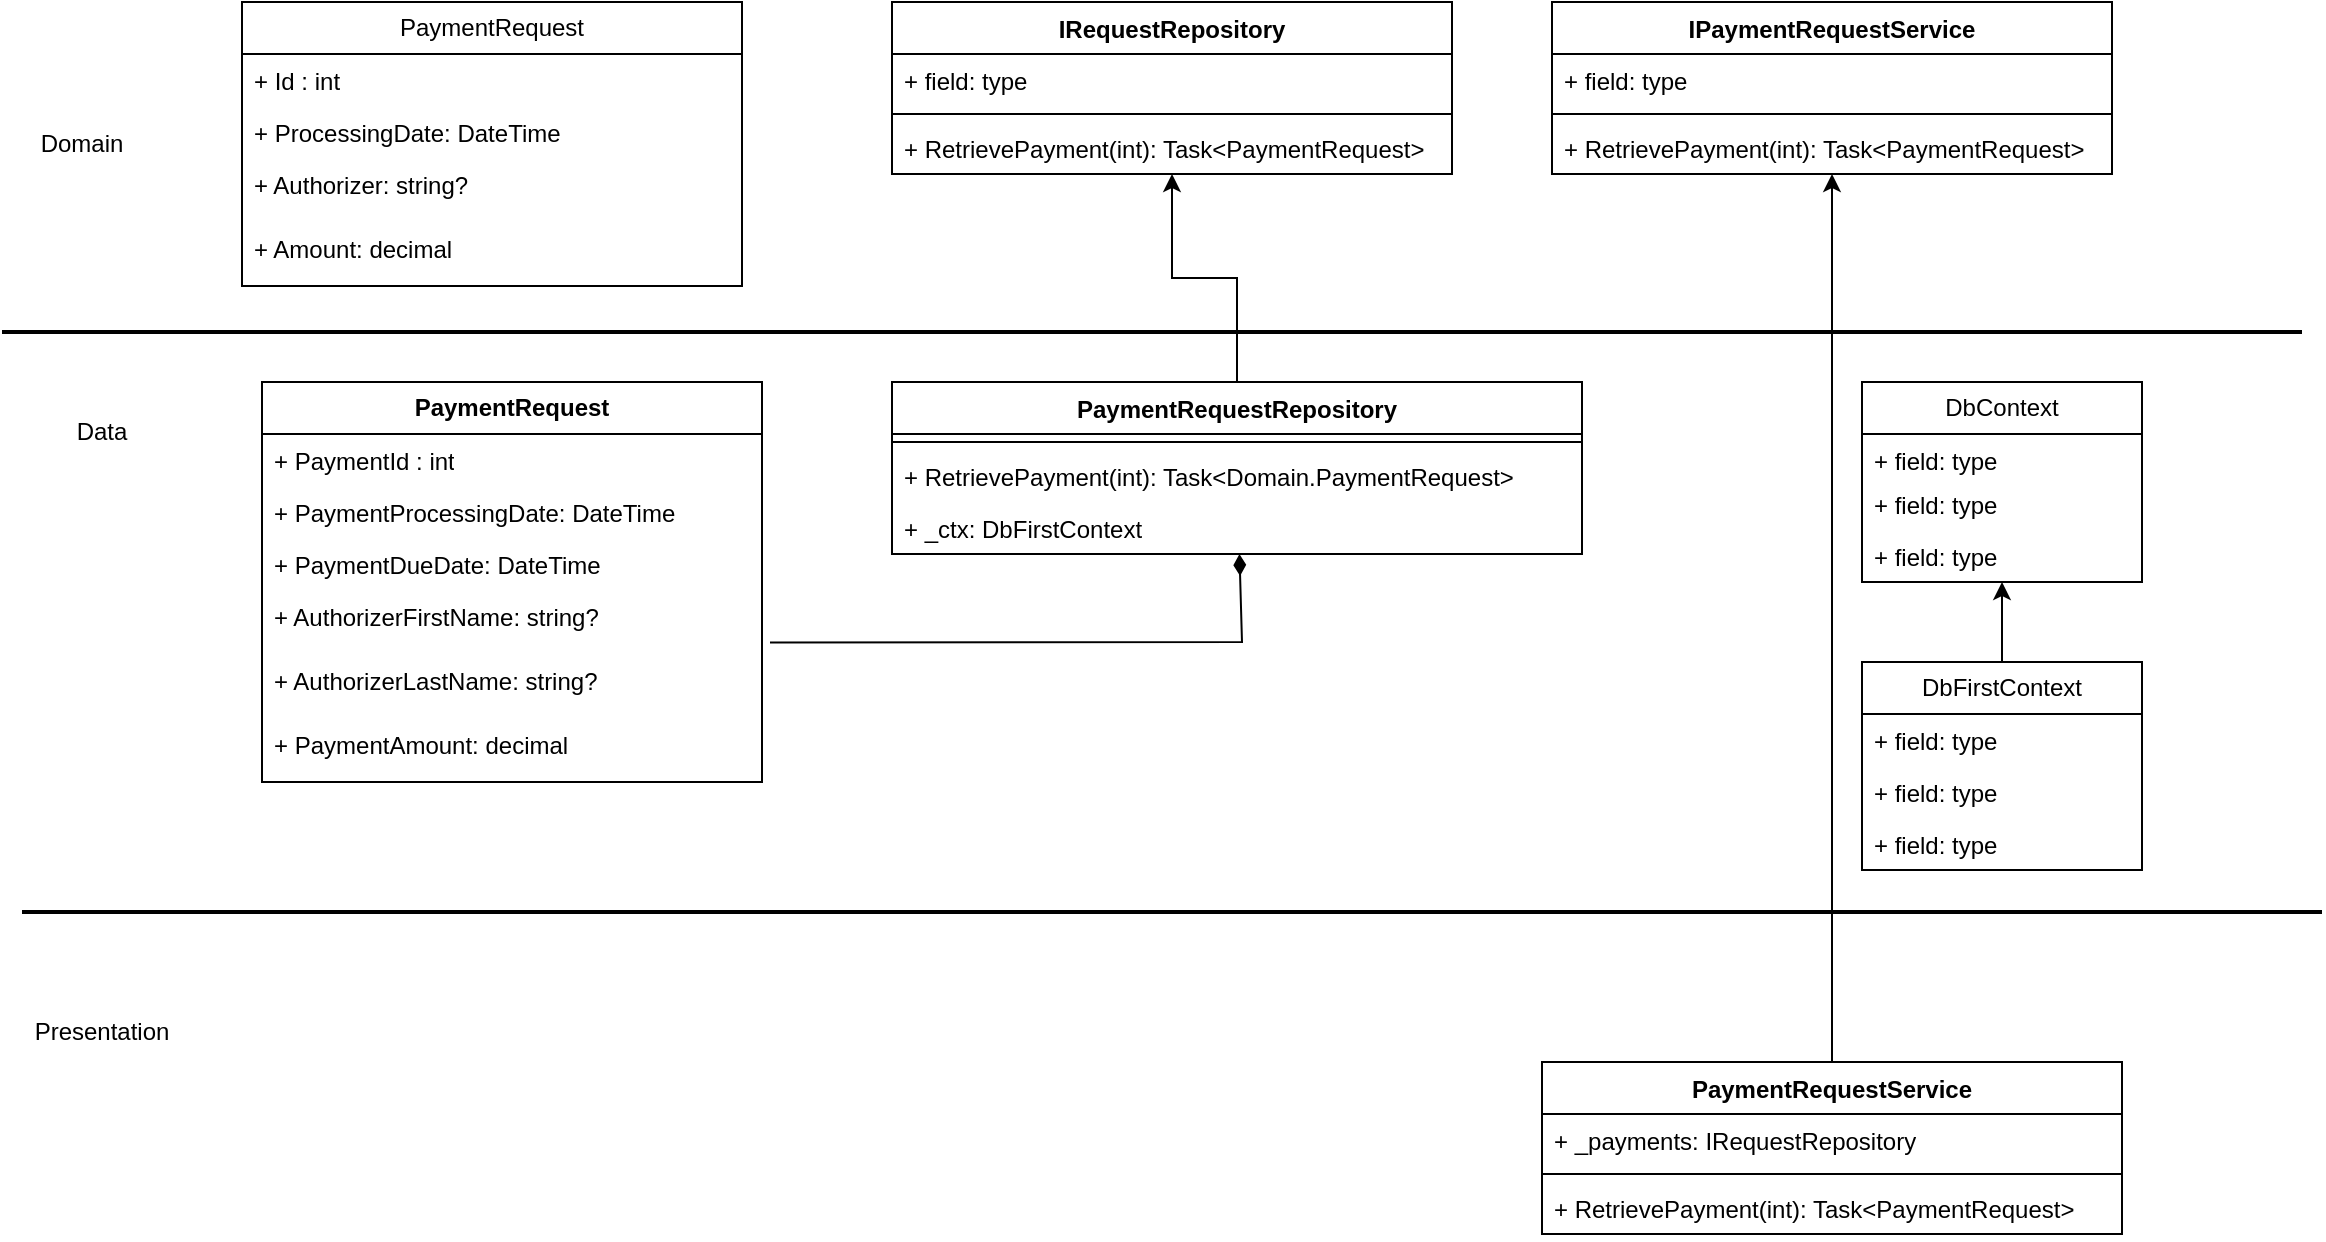 <mxfile version="21.6.1" type="github">
  <diagram name="Page-1" id="AGuHkmyu6wVEw-mbrbl7">
    <mxGraphModel dx="2096" dy="471" grid="1" gridSize="10" guides="1" tooltips="1" connect="1" arrows="1" fold="1" page="1" pageScale="1" pageWidth="850" pageHeight="1100" math="0" shadow="0">
      <root>
        <mxCell id="0" />
        <mxCell id="1" parent="0" />
        <mxCell id="OSBcdV9vgyjgc2_Zp0fD-1" value="PaymentRequest" style="swimlane;fontStyle=0;childLayout=stackLayout;horizontal=1;startSize=26;fillColor=none;horizontalStack=0;resizeParent=1;resizeParentMax=0;resizeLast=0;collapsible=1;marginBottom=0;whiteSpace=wrap;html=1;" vertex="1" parent="1">
          <mxGeometry x="120" y="80" width="250" height="142" as="geometry" />
        </mxCell>
        <mxCell id="OSBcdV9vgyjgc2_Zp0fD-2" value="+ Id : int" style="text;strokeColor=none;fillColor=none;align=left;verticalAlign=top;spacingLeft=4;spacingRight=4;overflow=hidden;rotatable=0;points=[[0,0.5],[1,0.5]];portConstraint=eastwest;whiteSpace=wrap;html=1;" vertex="1" parent="OSBcdV9vgyjgc2_Zp0fD-1">
          <mxGeometry y="26" width="250" height="26" as="geometry" />
        </mxCell>
        <mxCell id="OSBcdV9vgyjgc2_Zp0fD-3" value="+ ProcessingDate: DateTime" style="text;strokeColor=none;fillColor=none;align=left;verticalAlign=top;spacingLeft=4;spacingRight=4;overflow=hidden;rotatable=0;points=[[0,0.5],[1,0.5]];portConstraint=eastwest;whiteSpace=wrap;html=1;" vertex="1" parent="OSBcdV9vgyjgc2_Zp0fD-1">
          <mxGeometry y="52" width="250" height="26" as="geometry" />
        </mxCell>
        <mxCell id="OSBcdV9vgyjgc2_Zp0fD-4" value="+ Authorizer: string?" style="text;strokeColor=none;fillColor=none;align=left;verticalAlign=top;spacingLeft=4;spacingRight=4;overflow=hidden;rotatable=0;points=[[0,0.5],[1,0.5]];portConstraint=eastwest;whiteSpace=wrap;html=1;" vertex="1" parent="OSBcdV9vgyjgc2_Zp0fD-1">
          <mxGeometry y="78" width="250" height="32" as="geometry" />
        </mxCell>
        <mxCell id="OSBcdV9vgyjgc2_Zp0fD-14" value="+ Amount: decimal" style="text;strokeColor=none;fillColor=none;align=left;verticalAlign=top;spacingLeft=4;spacingRight=4;overflow=hidden;rotatable=0;points=[[0,0.5],[1,0.5]];portConstraint=eastwest;whiteSpace=wrap;html=1;" vertex="1" parent="OSBcdV9vgyjgc2_Zp0fD-1">
          <mxGeometry y="110" width="250" height="32" as="geometry" />
        </mxCell>
        <mxCell id="OSBcdV9vgyjgc2_Zp0fD-15" value="DbFirstContext" style="swimlane;fontStyle=0;childLayout=stackLayout;horizontal=1;startSize=26;fillColor=none;horizontalStack=0;resizeParent=1;resizeParentMax=0;resizeLast=0;collapsible=1;marginBottom=0;whiteSpace=wrap;html=1;" vertex="1" parent="1">
          <mxGeometry x="930" y="410" width="140" height="104" as="geometry" />
        </mxCell>
        <mxCell id="OSBcdV9vgyjgc2_Zp0fD-16" value="+ field: type" style="text;strokeColor=none;fillColor=none;align=left;verticalAlign=top;spacingLeft=4;spacingRight=4;overflow=hidden;rotatable=0;points=[[0,0.5],[1,0.5]];portConstraint=eastwest;whiteSpace=wrap;html=1;" vertex="1" parent="OSBcdV9vgyjgc2_Zp0fD-15">
          <mxGeometry y="26" width="140" height="26" as="geometry" />
        </mxCell>
        <mxCell id="OSBcdV9vgyjgc2_Zp0fD-17" value="+ field: type" style="text;strokeColor=none;fillColor=none;align=left;verticalAlign=top;spacingLeft=4;spacingRight=4;overflow=hidden;rotatable=0;points=[[0,0.5],[1,0.5]];portConstraint=eastwest;whiteSpace=wrap;html=1;" vertex="1" parent="OSBcdV9vgyjgc2_Zp0fD-15">
          <mxGeometry y="52" width="140" height="26" as="geometry" />
        </mxCell>
        <mxCell id="OSBcdV9vgyjgc2_Zp0fD-18" value="+ field: type" style="text;strokeColor=none;fillColor=none;align=left;verticalAlign=top;spacingLeft=4;spacingRight=4;overflow=hidden;rotatable=0;points=[[0,0.5],[1,0.5]];portConstraint=eastwest;whiteSpace=wrap;html=1;" vertex="1" parent="OSBcdV9vgyjgc2_Zp0fD-15">
          <mxGeometry y="78" width="140" height="26" as="geometry" />
        </mxCell>
        <mxCell id="OSBcdV9vgyjgc2_Zp0fD-23" style="edgeStyle=orthogonalEdgeStyle;rounded=0;orthogonalLoop=1;jettySize=auto;html=1;exitX=0.5;exitY=0;exitDx=0;exitDy=0;" edge="1" parent="1" source="OSBcdV9vgyjgc2_Zp0fD-15" target="OSBcdV9vgyjgc2_Zp0fD-19">
          <mxGeometry relative="1" as="geometry" />
        </mxCell>
        <mxCell id="OSBcdV9vgyjgc2_Zp0fD-19" value="DbContext" style="swimlane;fontStyle=0;childLayout=stackLayout;horizontal=1;startSize=26;fillColor=none;horizontalStack=0;resizeParent=1;resizeParentMax=0;resizeLast=0;collapsible=1;marginBottom=0;whiteSpace=wrap;html=1;" vertex="1" parent="1">
          <mxGeometry x="930" y="270" width="140" height="100" as="geometry" />
        </mxCell>
        <mxCell id="OSBcdV9vgyjgc2_Zp0fD-20" value="+ field: type" style="text;strokeColor=none;fillColor=none;align=left;verticalAlign=top;spacingLeft=4;spacingRight=4;overflow=hidden;rotatable=0;points=[[0,0.5],[1,0.5]];portConstraint=eastwest;whiteSpace=wrap;html=1;" vertex="1" parent="OSBcdV9vgyjgc2_Zp0fD-19">
          <mxGeometry y="26" width="140" height="22" as="geometry" />
        </mxCell>
        <mxCell id="OSBcdV9vgyjgc2_Zp0fD-21" value="+ field: type" style="text;strokeColor=none;fillColor=none;align=left;verticalAlign=top;spacingLeft=4;spacingRight=4;overflow=hidden;rotatable=0;points=[[0,0.5],[1,0.5]];portConstraint=eastwest;whiteSpace=wrap;html=1;" vertex="1" parent="OSBcdV9vgyjgc2_Zp0fD-19">
          <mxGeometry y="48" width="140" height="26" as="geometry" />
        </mxCell>
        <mxCell id="OSBcdV9vgyjgc2_Zp0fD-22" value="+ field: type" style="text;strokeColor=none;fillColor=none;align=left;verticalAlign=top;spacingLeft=4;spacingRight=4;overflow=hidden;rotatable=0;points=[[0,0.5],[1,0.5]];portConstraint=eastwest;whiteSpace=wrap;html=1;" vertex="1" parent="OSBcdV9vgyjgc2_Zp0fD-19">
          <mxGeometry y="74" width="140" height="26" as="geometry" />
        </mxCell>
        <mxCell id="OSBcdV9vgyjgc2_Zp0fD-24" value="&lt;b&gt;PaymentRequest&lt;/b&gt;" style="swimlane;fontStyle=0;childLayout=stackLayout;horizontal=1;startSize=26;fillColor=none;horizontalStack=0;resizeParent=1;resizeParentMax=0;resizeLast=0;collapsible=1;marginBottom=0;whiteSpace=wrap;html=1;" vertex="1" parent="1">
          <mxGeometry x="130" y="270" width="250" height="200" as="geometry" />
        </mxCell>
        <mxCell id="OSBcdV9vgyjgc2_Zp0fD-25" value="+ PaymentId : int" style="text;strokeColor=none;fillColor=none;align=left;verticalAlign=top;spacingLeft=4;spacingRight=4;overflow=hidden;rotatable=0;points=[[0,0.5],[1,0.5]];portConstraint=eastwest;whiteSpace=wrap;html=1;" vertex="1" parent="OSBcdV9vgyjgc2_Zp0fD-24">
          <mxGeometry y="26" width="250" height="26" as="geometry" />
        </mxCell>
        <mxCell id="OSBcdV9vgyjgc2_Zp0fD-26" value="+ PaymentProcessingDate: DateTime" style="text;strokeColor=none;fillColor=none;align=left;verticalAlign=top;spacingLeft=4;spacingRight=4;overflow=hidden;rotatable=0;points=[[0,0.5],[1,0.5]];portConstraint=eastwest;whiteSpace=wrap;html=1;" vertex="1" parent="OSBcdV9vgyjgc2_Zp0fD-24">
          <mxGeometry y="52" width="250" height="26" as="geometry" />
        </mxCell>
        <mxCell id="OSBcdV9vgyjgc2_Zp0fD-29" value="+ PaymentDueDate: DateTime" style="text;strokeColor=none;fillColor=none;align=left;verticalAlign=top;spacingLeft=4;spacingRight=4;overflow=hidden;rotatable=0;points=[[0,0.5],[1,0.5]];portConstraint=eastwest;whiteSpace=wrap;html=1;" vertex="1" parent="OSBcdV9vgyjgc2_Zp0fD-24">
          <mxGeometry y="78" width="250" height="26" as="geometry" />
        </mxCell>
        <mxCell id="OSBcdV9vgyjgc2_Zp0fD-27" value="+ AuthorizerFirstName: string?" style="text;strokeColor=none;fillColor=none;align=left;verticalAlign=top;spacingLeft=4;spacingRight=4;overflow=hidden;rotatable=0;points=[[0,0.5],[1,0.5]];portConstraint=eastwest;whiteSpace=wrap;html=1;" vertex="1" parent="OSBcdV9vgyjgc2_Zp0fD-24">
          <mxGeometry y="104" width="250" height="32" as="geometry" />
        </mxCell>
        <mxCell id="OSBcdV9vgyjgc2_Zp0fD-30" value="+ AuthorizerLastName: string?" style="text;strokeColor=none;fillColor=none;align=left;verticalAlign=top;spacingLeft=4;spacingRight=4;overflow=hidden;rotatable=0;points=[[0,0.5],[1,0.5]];portConstraint=eastwest;whiteSpace=wrap;html=1;" vertex="1" parent="OSBcdV9vgyjgc2_Zp0fD-24">
          <mxGeometry y="136" width="250" height="32" as="geometry" />
        </mxCell>
        <mxCell id="OSBcdV9vgyjgc2_Zp0fD-28" value="+ PaymentAmount: decimal" style="text;strokeColor=none;fillColor=none;align=left;verticalAlign=top;spacingLeft=4;spacingRight=4;overflow=hidden;rotatable=0;points=[[0,0.5],[1,0.5]];portConstraint=eastwest;whiteSpace=wrap;html=1;" vertex="1" parent="OSBcdV9vgyjgc2_Zp0fD-24">
          <mxGeometry y="168" width="250" height="32" as="geometry" />
        </mxCell>
        <mxCell id="OSBcdV9vgyjgc2_Zp0fD-33" value="IRequestRepository" style="swimlane;fontStyle=1;align=center;verticalAlign=top;childLayout=stackLayout;horizontal=1;startSize=26;horizontalStack=0;resizeParent=1;resizeParentMax=0;resizeLast=0;collapsible=1;marginBottom=0;whiteSpace=wrap;html=1;" vertex="1" parent="1">
          <mxGeometry x="445" y="80" width="280" height="86" as="geometry" />
        </mxCell>
        <mxCell id="OSBcdV9vgyjgc2_Zp0fD-34" value="+ field: type" style="text;strokeColor=none;fillColor=none;align=left;verticalAlign=top;spacingLeft=4;spacingRight=4;overflow=hidden;rotatable=0;points=[[0,0.5],[1,0.5]];portConstraint=eastwest;whiteSpace=wrap;html=1;" vertex="1" parent="OSBcdV9vgyjgc2_Zp0fD-33">
          <mxGeometry y="26" width="280" height="26" as="geometry" />
        </mxCell>
        <mxCell id="OSBcdV9vgyjgc2_Zp0fD-35" value="" style="line;strokeWidth=1;fillColor=none;align=left;verticalAlign=middle;spacingTop=-1;spacingLeft=3;spacingRight=3;rotatable=0;labelPosition=right;points=[];portConstraint=eastwest;strokeColor=inherit;" vertex="1" parent="OSBcdV9vgyjgc2_Zp0fD-33">
          <mxGeometry y="52" width="280" height="8" as="geometry" />
        </mxCell>
        <mxCell id="OSBcdV9vgyjgc2_Zp0fD-36" value="+ RetrievePayment(int): Task&amp;lt;PaymentRequest&amp;gt;" style="text;strokeColor=none;fillColor=none;align=left;verticalAlign=top;spacingLeft=4;spacingRight=4;overflow=hidden;rotatable=0;points=[[0,0.5],[1,0.5]];portConstraint=eastwest;whiteSpace=wrap;html=1;" vertex="1" parent="OSBcdV9vgyjgc2_Zp0fD-33">
          <mxGeometry y="60" width="280" height="26" as="geometry" />
        </mxCell>
        <mxCell id="OSBcdV9vgyjgc2_Zp0fD-45" style="edgeStyle=orthogonalEdgeStyle;rounded=0;orthogonalLoop=1;jettySize=auto;html=1;" edge="1" parent="1" source="OSBcdV9vgyjgc2_Zp0fD-41" target="OSBcdV9vgyjgc2_Zp0fD-33">
          <mxGeometry relative="1" as="geometry" />
        </mxCell>
        <mxCell id="OSBcdV9vgyjgc2_Zp0fD-41" value="PaymentRequestRepository" style="swimlane;fontStyle=1;align=center;verticalAlign=top;childLayout=stackLayout;horizontal=1;startSize=26;horizontalStack=0;resizeParent=1;resizeParentMax=0;resizeLast=0;collapsible=1;marginBottom=0;whiteSpace=wrap;html=1;" vertex="1" parent="1">
          <mxGeometry x="445" y="270" width="345" height="86" as="geometry" />
        </mxCell>
        <mxCell id="OSBcdV9vgyjgc2_Zp0fD-43" value="" style="line;strokeWidth=1;fillColor=none;align=left;verticalAlign=middle;spacingTop=-1;spacingLeft=3;spacingRight=3;rotatable=0;labelPosition=right;points=[];portConstraint=eastwest;strokeColor=inherit;" vertex="1" parent="OSBcdV9vgyjgc2_Zp0fD-41">
          <mxGeometry y="26" width="345" height="8" as="geometry" />
        </mxCell>
        <mxCell id="OSBcdV9vgyjgc2_Zp0fD-44" value="+ RetrievePayment(int): Task&amp;lt;Domain.PaymentRequest&amp;gt;" style="text;strokeColor=none;fillColor=none;align=left;verticalAlign=top;spacingLeft=4;spacingRight=4;overflow=hidden;rotatable=0;points=[[0,0.5],[1,0.5]];portConstraint=eastwest;whiteSpace=wrap;html=1;" vertex="1" parent="OSBcdV9vgyjgc2_Zp0fD-41">
          <mxGeometry y="34" width="345" height="26" as="geometry" />
        </mxCell>
        <mxCell id="OSBcdV9vgyjgc2_Zp0fD-42" value="+ _ctx: DbFirstContext" style="text;strokeColor=none;fillColor=none;align=left;verticalAlign=top;spacingLeft=4;spacingRight=4;overflow=hidden;rotatable=0;points=[[0,0.5],[1,0.5]];portConstraint=eastwest;whiteSpace=wrap;html=1;" vertex="1" parent="OSBcdV9vgyjgc2_Zp0fD-41">
          <mxGeometry y="60" width="345" height="26" as="geometry" />
        </mxCell>
        <mxCell id="OSBcdV9vgyjgc2_Zp0fD-46" value="IPaymentRequestService" style="swimlane;fontStyle=1;align=center;verticalAlign=top;childLayout=stackLayout;horizontal=1;startSize=26;horizontalStack=0;resizeParent=1;resizeParentMax=0;resizeLast=0;collapsible=1;marginBottom=0;whiteSpace=wrap;html=1;" vertex="1" parent="1">
          <mxGeometry x="775" y="80" width="280" height="86" as="geometry" />
        </mxCell>
        <mxCell id="OSBcdV9vgyjgc2_Zp0fD-47" value="+ field: type" style="text;strokeColor=none;fillColor=none;align=left;verticalAlign=top;spacingLeft=4;spacingRight=4;overflow=hidden;rotatable=0;points=[[0,0.5],[1,0.5]];portConstraint=eastwest;whiteSpace=wrap;html=1;" vertex="1" parent="OSBcdV9vgyjgc2_Zp0fD-46">
          <mxGeometry y="26" width="280" height="26" as="geometry" />
        </mxCell>
        <mxCell id="OSBcdV9vgyjgc2_Zp0fD-48" value="" style="line;strokeWidth=1;fillColor=none;align=left;verticalAlign=middle;spacingTop=-1;spacingLeft=3;spacingRight=3;rotatable=0;labelPosition=right;points=[];portConstraint=eastwest;strokeColor=inherit;" vertex="1" parent="OSBcdV9vgyjgc2_Zp0fD-46">
          <mxGeometry y="52" width="280" height="8" as="geometry" />
        </mxCell>
        <mxCell id="OSBcdV9vgyjgc2_Zp0fD-49" value="+ RetrievePayment(int): Task&amp;lt;PaymentRequest&amp;gt;" style="text;strokeColor=none;fillColor=none;align=left;verticalAlign=top;spacingLeft=4;spacingRight=4;overflow=hidden;rotatable=0;points=[[0,0.5],[1,0.5]];portConstraint=eastwest;whiteSpace=wrap;html=1;" vertex="1" parent="OSBcdV9vgyjgc2_Zp0fD-46">
          <mxGeometry y="60" width="280" height="26" as="geometry" />
        </mxCell>
        <mxCell id="OSBcdV9vgyjgc2_Zp0fD-54" style="edgeStyle=orthogonalEdgeStyle;rounded=0;orthogonalLoop=1;jettySize=auto;html=1;" edge="1" parent="1" source="OSBcdV9vgyjgc2_Zp0fD-50" target="OSBcdV9vgyjgc2_Zp0fD-46">
          <mxGeometry relative="1" as="geometry" />
        </mxCell>
        <mxCell id="OSBcdV9vgyjgc2_Zp0fD-50" value="PaymentRequestService" style="swimlane;fontStyle=1;align=center;verticalAlign=top;childLayout=stackLayout;horizontal=1;startSize=26;horizontalStack=0;resizeParent=1;resizeParentMax=0;resizeLast=0;collapsible=1;marginBottom=0;whiteSpace=wrap;html=1;" vertex="1" parent="1">
          <mxGeometry x="770" y="610" width="290" height="86" as="geometry" />
        </mxCell>
        <mxCell id="OSBcdV9vgyjgc2_Zp0fD-51" value="+ _payments: IRequestRepository" style="text;strokeColor=none;fillColor=none;align=left;verticalAlign=top;spacingLeft=4;spacingRight=4;overflow=hidden;rotatable=0;points=[[0,0.5],[1,0.5]];portConstraint=eastwest;whiteSpace=wrap;html=1;" vertex="1" parent="OSBcdV9vgyjgc2_Zp0fD-50">
          <mxGeometry y="26" width="290" height="26" as="geometry" />
        </mxCell>
        <mxCell id="OSBcdV9vgyjgc2_Zp0fD-52" value="" style="line;strokeWidth=1;fillColor=none;align=left;verticalAlign=middle;spacingTop=-1;spacingLeft=3;spacingRight=3;rotatable=0;labelPosition=right;points=[];portConstraint=eastwest;strokeColor=inherit;" vertex="1" parent="OSBcdV9vgyjgc2_Zp0fD-50">
          <mxGeometry y="52" width="290" height="8" as="geometry" />
        </mxCell>
        <mxCell id="OSBcdV9vgyjgc2_Zp0fD-53" value="+ RetrievePayment(int): Task&amp;lt;PaymentRequest&amp;gt;" style="text;strokeColor=none;fillColor=none;align=left;verticalAlign=top;spacingLeft=4;spacingRight=4;overflow=hidden;rotatable=0;points=[[0,0.5],[1,0.5]];portConstraint=eastwest;whiteSpace=wrap;html=1;" vertex="1" parent="OSBcdV9vgyjgc2_Zp0fD-50">
          <mxGeometry y="60" width="290" height="26" as="geometry" />
        </mxCell>
        <mxCell id="OSBcdV9vgyjgc2_Zp0fD-55" value="Domain" style="text;html=1;strokeColor=none;fillColor=none;align=center;verticalAlign=middle;whiteSpace=wrap;rounded=0;" vertex="1" parent="1">
          <mxGeometry x="10" y="126" width="60" height="50" as="geometry" />
        </mxCell>
        <mxCell id="OSBcdV9vgyjgc2_Zp0fD-56" value="Data" style="text;html=1;strokeColor=none;fillColor=none;align=center;verticalAlign=middle;whiteSpace=wrap;rounded=0;" vertex="1" parent="1">
          <mxGeometry x="20" y="270" width="60" height="50" as="geometry" />
        </mxCell>
        <mxCell id="OSBcdV9vgyjgc2_Zp0fD-57" value="Presentation" style="text;html=1;strokeColor=none;fillColor=none;align=center;verticalAlign=middle;whiteSpace=wrap;rounded=0;" vertex="1" parent="1">
          <mxGeometry x="20" y="570" width="60" height="50" as="geometry" />
        </mxCell>
        <mxCell id="OSBcdV9vgyjgc2_Zp0fD-58" value="" style="line;strokeWidth=2;html=1;movable=0;resizable=0;rotatable=0;deletable=0;editable=0;locked=1;connectable=0;" vertex="1" parent="1">
          <mxGeometry y="240" width="1150" height="10" as="geometry" />
        </mxCell>
        <mxCell id="OSBcdV9vgyjgc2_Zp0fD-59" value="" style="line;strokeWidth=2;html=1;movable=0;resizable=0;rotatable=0;deletable=0;editable=0;locked=1;connectable=0;" vertex="1" parent="1">
          <mxGeometry x="10" y="530" width="1150" height="10" as="geometry" />
        </mxCell>
        <mxCell id="OSBcdV9vgyjgc2_Zp0fD-60" value="" style="endArrow=none;startArrow=diamondThin;endFill=0;startFill=1;html=1;verticalAlign=bottom;labelBackgroundColor=none;strokeWidth=1;startSize=8;endSize=8;rounded=0;entryX=1.016;entryY=0.819;entryDx=0;entryDy=0;entryPerimeter=0;" edge="1" parent="1" source="OSBcdV9vgyjgc2_Zp0fD-41" target="OSBcdV9vgyjgc2_Zp0fD-27">
          <mxGeometry width="160" relative="1" as="geometry">
            <mxPoint x="480" y="420" as="sourcePoint" />
            <mxPoint x="640" y="420" as="targetPoint" />
            <Array as="points">
              <mxPoint x="620" y="400" />
            </Array>
          </mxGeometry>
        </mxCell>
      </root>
    </mxGraphModel>
  </diagram>
</mxfile>
